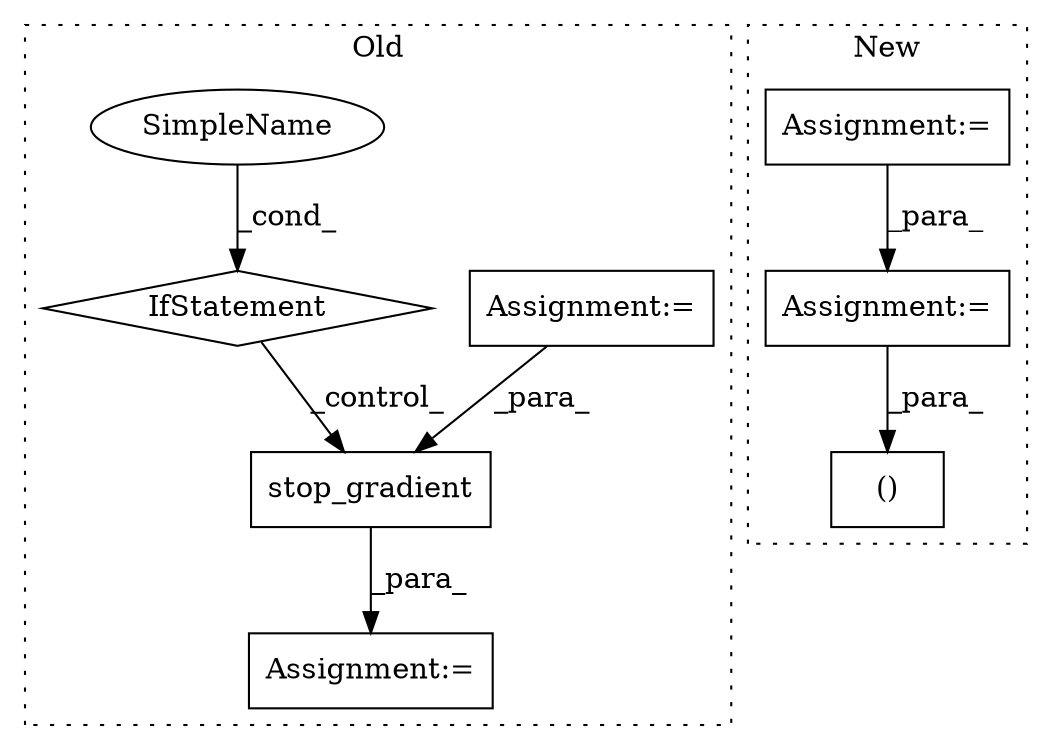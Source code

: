 digraph G {
subgraph cluster0 {
1 [label="stop_gradient" a="32" s="25688,25772" l="14,1" shape="box"];
3 [label="Assignment:=" a="7" s="25452" l="1" shape="box"];
4 [label="Assignment:=" a="7" s="25662" l="15" shape="box"];
5 [label="IfStatement" a="25" s="25837" l="82" shape="diamond"];
8 [label="SimpleName" a="42" s="25914" l="5" shape="ellipse"];
label = "Old";
style="dotted";
}
subgraph cluster1 {
2 [label="()" a="106" s="25781" l="102" shape="box"];
6 [label="Assignment:=" a="7" s="25405" l="1" shape="box"];
7 [label="Assignment:=" a="7" s="25636" l="1" shape="box"];
label = "New";
style="dotted";
}
1 -> 4 [label="_para_"];
3 -> 1 [label="_para_"];
5 -> 1 [label="_control_"];
6 -> 7 [label="_para_"];
7 -> 2 [label="_para_"];
8 -> 5 [label="_cond_"];
}